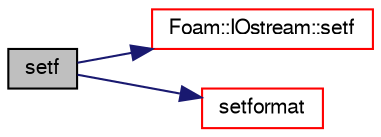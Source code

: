 digraph "setf"
{
  bgcolor="transparent";
  edge [fontname="FreeSans",fontsize="10",labelfontname="FreeSans",labelfontsize="10"];
  node [fontname="FreeSans",fontsize="10",shape=record];
  rankdir="LR";
  Node20994 [label="setf",height=0.2,width=0.4,color="black", fillcolor="grey75", style="filled", fontcolor="black"];
  Node20994 -> Node20995 [color="midnightblue",fontsize="10",style="solid",fontname="FreeSans"];
  Node20995 [label="Foam::IOstream::setf",height=0.2,width=0.4,color="red",URL="$a26226.html#a1666889b5cd4293d18eace0e70fa8a7a",tooltip="Set flags of stream. "];
  Node20994 -> Node20997 [color="midnightblue",fontsize="10",style="solid",fontname="FreeSans"];
  Node20997 [label="setformat",height=0.2,width=0.4,color="red",URL="$a21124.html#ac01028c646c2db9d9b49b7ad16d5b479"];
}
